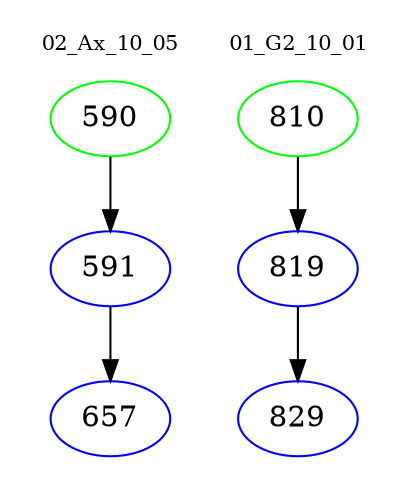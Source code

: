 digraph{
subgraph cluster_0 {
color = white
label = "02_Ax_10_05";
fontsize=10;
T0_590 [label="590", color="green"]
T0_590 -> T0_591 [color="black"]
T0_591 [label="591", color="blue"]
T0_591 -> T0_657 [color="black"]
T0_657 [label="657", color="blue"]
}
subgraph cluster_1 {
color = white
label = "01_G2_10_01";
fontsize=10;
T1_810 [label="810", color="green"]
T1_810 -> T1_819 [color="black"]
T1_819 [label="819", color="blue"]
T1_819 -> T1_829 [color="black"]
T1_829 [label="829", color="blue"]
}
}
